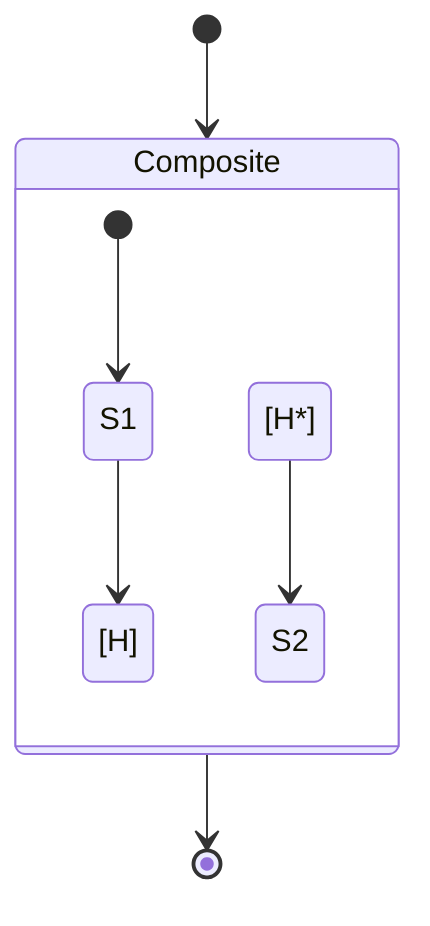 stateDiagram-v2
  state Composite {
    [*] --> S1
    S1 --> [H]
    [H*] --> S2
  }
  [*] --> Composite
  Composite --> [*]